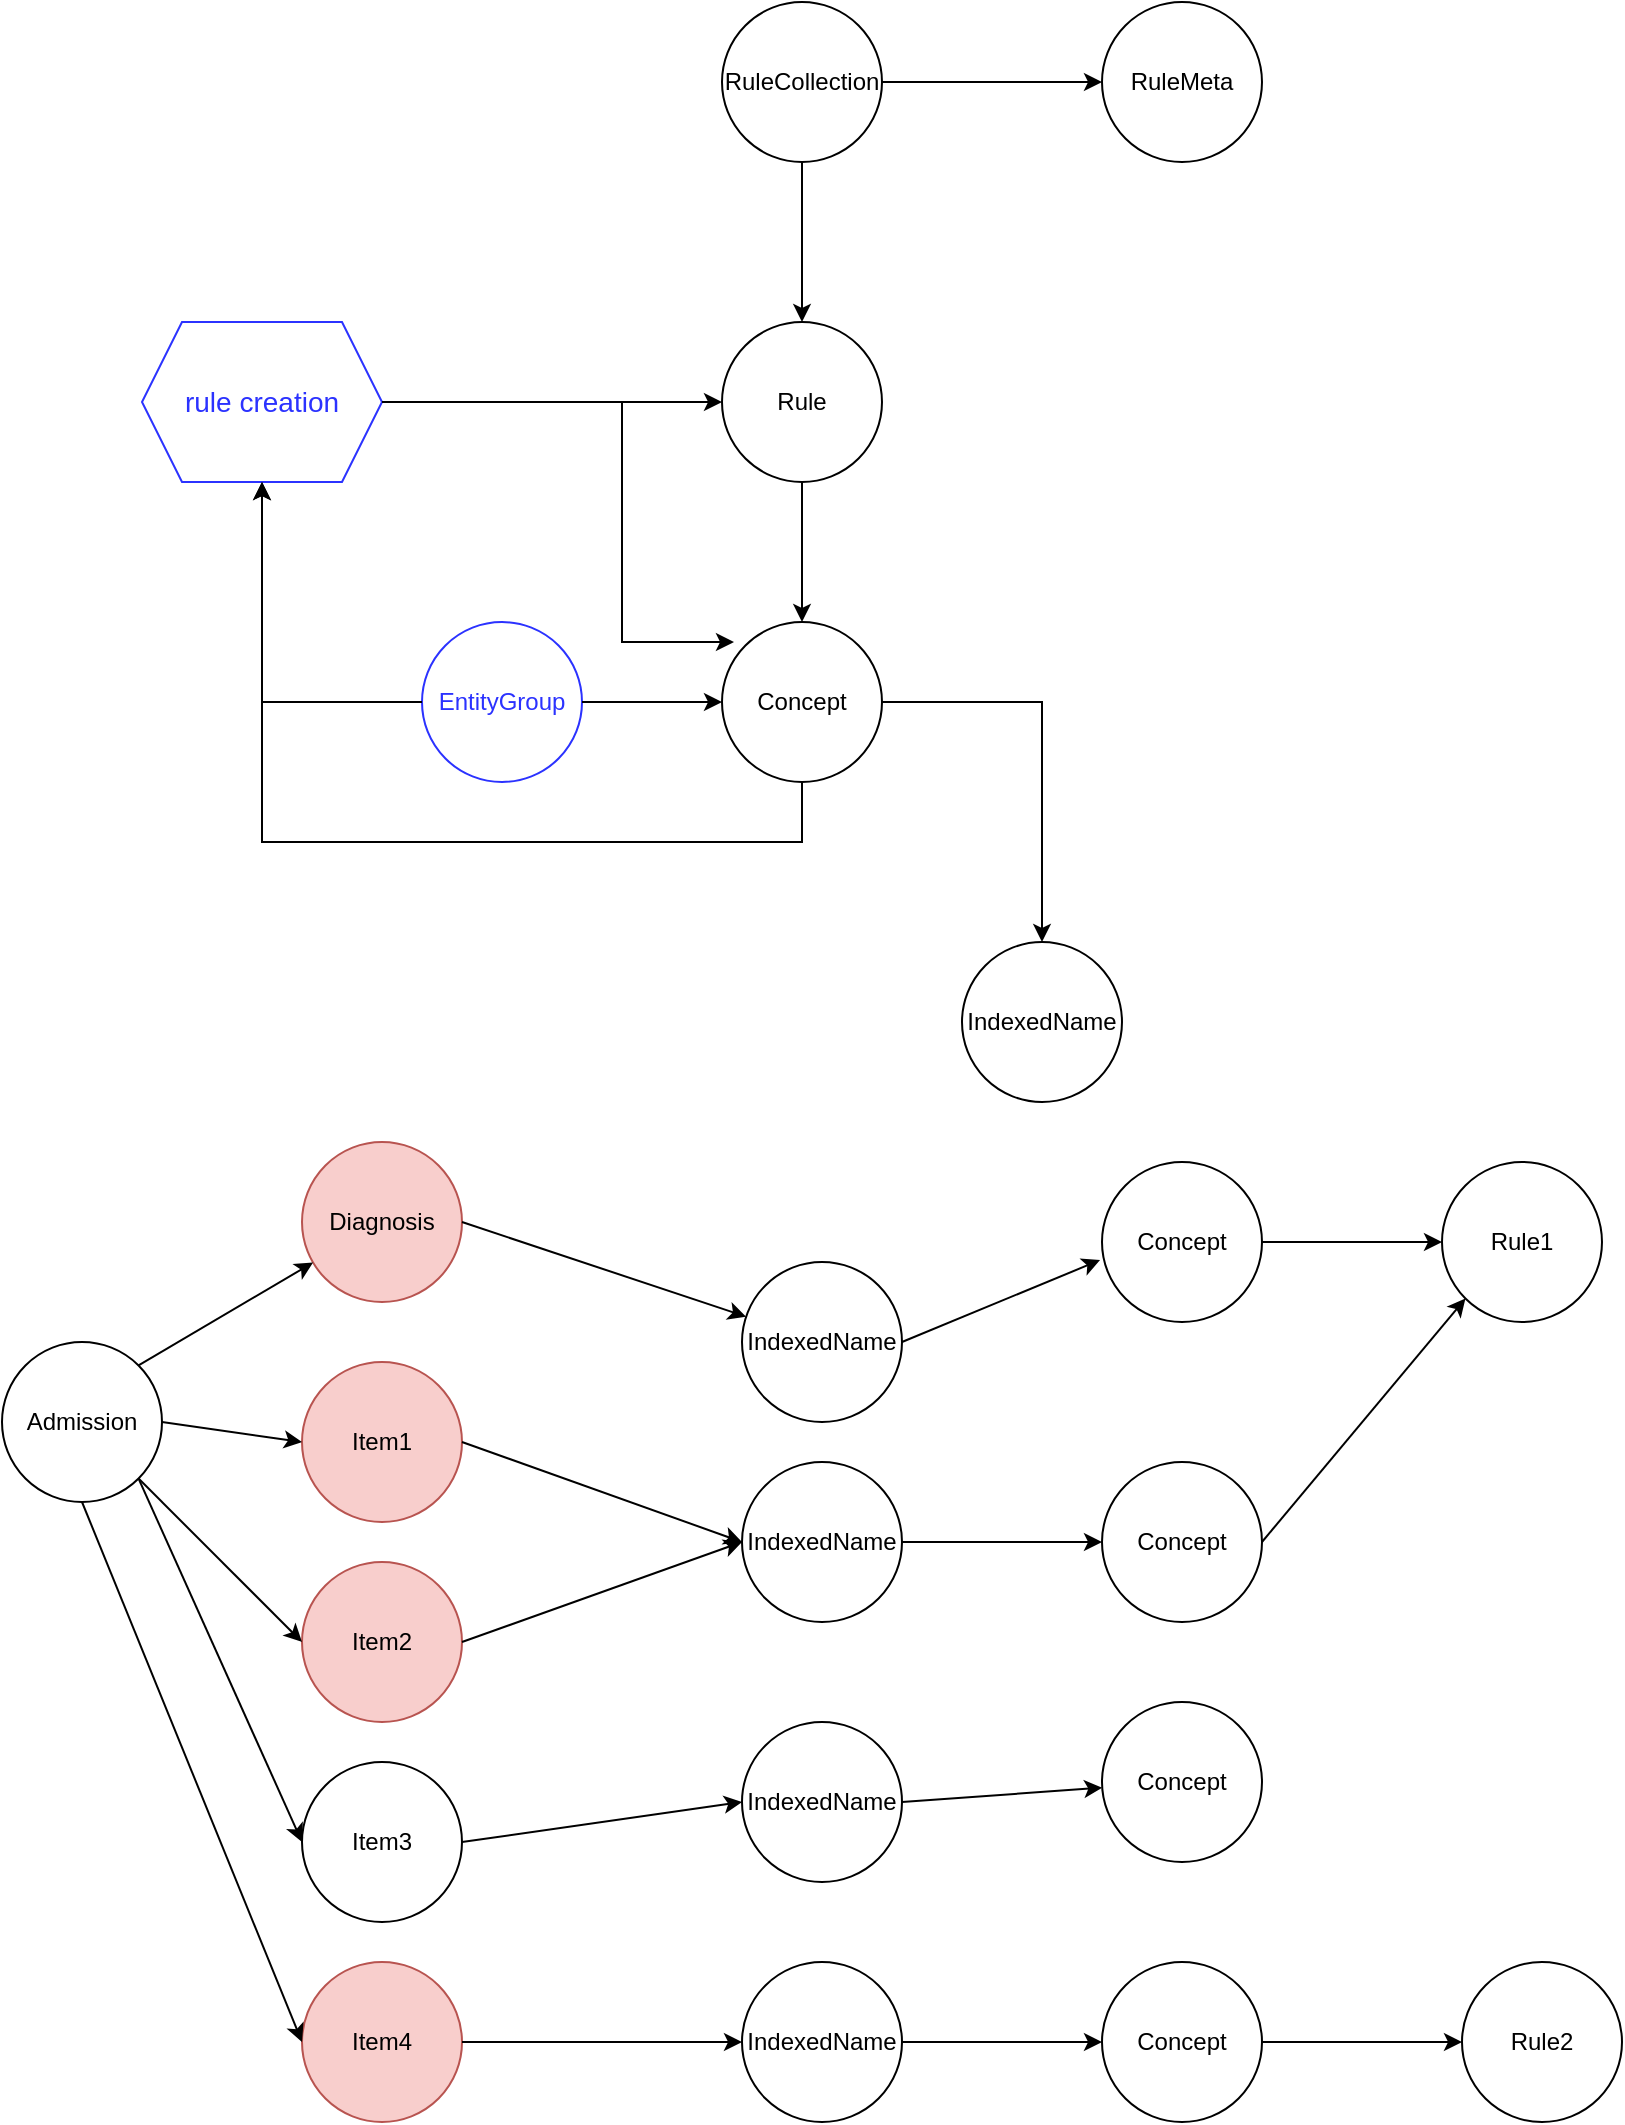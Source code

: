 <mxfile version="17.4.6" type="github">
  <diagram id="Uj9h9DkBMi4RGe9ZGqF9" name="Page-1">
    <mxGraphModel dx="1768" dy="801" grid="1" gridSize="10" guides="1" tooltips="1" connect="1" arrows="1" fold="1" page="1" pageScale="1" pageWidth="850" pageHeight="1100" math="0" shadow="0">
      <root>
        <mxCell id="0" />
        <mxCell id="1" parent="0" />
        <mxCell id="7_8eXOoVmeDTYa2T2Ox9-1" value="Concept" style="ellipse;whiteSpace=wrap;html=1;aspect=fixed;" parent="1" vertex="1">
          <mxGeometry x="250" y="400" width="80" height="80" as="geometry" />
        </mxCell>
        <mxCell id="7_8eXOoVmeDTYa2T2Ox9-2" value="Rule" style="ellipse;whiteSpace=wrap;html=1;aspect=fixed;" parent="1" vertex="1">
          <mxGeometry x="250" y="250" width="80" height="80" as="geometry" />
        </mxCell>
        <mxCell id="7_8eXOoVmeDTYa2T2Ox9-3" value="RuleCollection" style="ellipse;whiteSpace=wrap;html=1;aspect=fixed;" parent="1" vertex="1">
          <mxGeometry x="250" y="90" width="80" height="80" as="geometry" />
        </mxCell>
        <mxCell id="7_8eXOoVmeDTYa2T2Ox9-4" value="RuleMeta" style="ellipse;whiteSpace=wrap;html=1;aspect=fixed;" parent="1" vertex="1">
          <mxGeometry x="440" y="90" width="80" height="80" as="geometry" />
        </mxCell>
        <mxCell id="7_8eXOoVmeDTYa2T2Ox9-5" value="" style="endArrow=classic;html=1;rounded=0;exitX=0.5;exitY=1;exitDx=0;exitDy=0;entryX=0.5;entryY=0;entryDx=0;entryDy=0;" parent="1" source="7_8eXOoVmeDTYa2T2Ox9-3" target="7_8eXOoVmeDTYa2T2Ox9-2" edge="1">
          <mxGeometry width="50" height="50" relative="1" as="geometry">
            <mxPoint x="400" y="440" as="sourcePoint" />
            <mxPoint x="450" y="390" as="targetPoint" />
          </mxGeometry>
        </mxCell>
        <mxCell id="7_8eXOoVmeDTYa2T2Ox9-6" value="" style="endArrow=classic;html=1;rounded=0;exitX=0.5;exitY=1;exitDx=0;exitDy=0;entryX=0.5;entryY=0;entryDx=0;entryDy=0;" parent="1" source="7_8eXOoVmeDTYa2T2Ox9-2" target="7_8eXOoVmeDTYa2T2Ox9-1" edge="1">
          <mxGeometry width="50" height="50" relative="1" as="geometry">
            <mxPoint x="300" y="180" as="sourcePoint" />
            <mxPoint x="300" y="260" as="targetPoint" />
          </mxGeometry>
        </mxCell>
        <mxCell id="7_8eXOoVmeDTYa2T2Ox9-7" value="IndexedName" style="ellipse;whiteSpace=wrap;html=1;aspect=fixed;" parent="1" vertex="1">
          <mxGeometry x="370" y="560" width="80" height="80" as="geometry" />
        </mxCell>
        <mxCell id="7_8eXOoVmeDTYa2T2Ox9-10" value="" style="edgeStyle=segmentEdgeStyle;endArrow=classic;html=1;rounded=0;exitX=1;exitY=0.5;exitDx=0;exitDy=0;entryX=0.5;entryY=0;entryDx=0;entryDy=0;" parent="1" source="7_8eXOoVmeDTYa2T2Ox9-1" target="7_8eXOoVmeDTYa2T2Ox9-7" edge="1">
          <mxGeometry width="50" height="50" relative="1" as="geometry">
            <mxPoint x="400" y="440" as="sourcePoint" />
            <mxPoint x="450" y="390" as="targetPoint" />
          </mxGeometry>
        </mxCell>
        <mxCell id="7_8eXOoVmeDTYa2T2Ox9-12" value="" style="endArrow=classic;html=1;rounded=0;entryX=0;entryY=0.5;entryDx=0;entryDy=0;exitX=1;exitY=0.5;exitDx=0;exitDy=0;" parent="1" source="7_8eXOoVmeDTYa2T2Ox9-3" target="7_8eXOoVmeDTYa2T2Ox9-4" edge="1">
          <mxGeometry width="50" height="50" relative="1" as="geometry">
            <mxPoint x="400" y="440" as="sourcePoint" />
            <mxPoint x="450" y="390" as="targetPoint" />
          </mxGeometry>
        </mxCell>
        <mxCell id="7_8eXOoVmeDTYa2T2Ox9-13" value="&lt;font color=&quot;#2b32ff&quot;&gt;EntityGroup&lt;/font&gt;" style="ellipse;whiteSpace=wrap;html=1;aspect=fixed;strokeColor=#2B32FF;" parent="1" vertex="1">
          <mxGeometry x="100" y="400" width="80" height="80" as="geometry" />
        </mxCell>
        <mxCell id="7_8eXOoVmeDTYa2T2Ox9-14" value="" style="endArrow=classic;html=1;rounded=0;fontSize=8;fontColor=#2B32FF;exitX=1;exitY=0.5;exitDx=0;exitDy=0;entryX=0;entryY=0.5;entryDx=0;entryDy=0;" parent="1" source="7_8eXOoVmeDTYa2T2Ox9-13" target="7_8eXOoVmeDTYa2T2Ox9-1" edge="1">
          <mxGeometry width="50" height="50" relative="1" as="geometry">
            <mxPoint x="280" y="440" as="sourcePoint" />
            <mxPoint x="330" y="390" as="targetPoint" />
          </mxGeometry>
        </mxCell>
        <mxCell id="7_8eXOoVmeDTYa2T2Ox9-18" value="rule creation" style="shape=hexagon;perimeter=hexagonPerimeter2;whiteSpace=wrap;html=1;fixedSize=1;fontSize=14;fontColor=#2B32FF;strokeColor=#2B32FF;" parent="1" vertex="1">
          <mxGeometry x="-40" y="250" width="120" height="80" as="geometry" />
        </mxCell>
        <mxCell id="7_8eXOoVmeDTYa2T2Ox9-19" value="" style="edgeStyle=segmentEdgeStyle;endArrow=classic;html=1;rounded=0;fontSize=14;fontColor=#2B32FF;entryX=0.5;entryY=1;entryDx=0;entryDy=0;exitX=0;exitY=0.5;exitDx=0;exitDy=0;" parent="1" source="7_8eXOoVmeDTYa2T2Ox9-13" target="7_8eXOoVmeDTYa2T2Ox9-18" edge="1">
          <mxGeometry width="50" height="50" relative="1" as="geometry">
            <mxPoint x="400" y="420" as="sourcePoint" />
            <mxPoint x="450" y="370" as="targetPoint" />
          </mxGeometry>
        </mxCell>
        <mxCell id="7_8eXOoVmeDTYa2T2Ox9-20" value="" style="endArrow=classic;html=1;rounded=0;fontSize=14;fontColor=#2B32FF;exitX=1;exitY=0.5;exitDx=0;exitDy=0;entryX=0;entryY=0.5;entryDx=0;entryDy=0;" parent="1" source="7_8eXOoVmeDTYa2T2Ox9-18" target="7_8eXOoVmeDTYa2T2Ox9-2" edge="1">
          <mxGeometry width="50" height="50" relative="1" as="geometry">
            <mxPoint x="400" y="420" as="sourcePoint" />
            <mxPoint x="450" y="370" as="targetPoint" />
          </mxGeometry>
        </mxCell>
        <mxCell id="7_8eXOoVmeDTYa2T2Ox9-21" value="" style="edgeStyle=elbowEdgeStyle;elbow=horizontal;endArrow=classic;html=1;rounded=0;fontSize=14;fontColor=#2B32FF;exitX=1;exitY=0.5;exitDx=0;exitDy=0;entryX=0.075;entryY=0.125;entryDx=0;entryDy=0;entryPerimeter=0;" parent="1" source="7_8eXOoVmeDTYa2T2Ox9-18" target="7_8eXOoVmeDTYa2T2Ox9-1" edge="1">
          <mxGeometry width="50" height="50" relative="1" as="geometry">
            <mxPoint x="400" y="420" as="sourcePoint" />
            <mxPoint x="450" y="370" as="targetPoint" />
            <Array as="points">
              <mxPoint x="200" y="350" />
            </Array>
          </mxGeometry>
        </mxCell>
        <mxCell id="7_8eXOoVmeDTYa2T2Ox9-22" value="" style="edgeStyle=segmentEdgeStyle;endArrow=classic;html=1;rounded=0;fontSize=14;fontColor=#2B32FF;entryX=0.5;entryY=1;entryDx=0;entryDy=0;exitX=0.5;exitY=1;exitDx=0;exitDy=0;" parent="1" source="7_8eXOoVmeDTYa2T2Ox9-1" target="7_8eXOoVmeDTYa2T2Ox9-18" edge="1">
          <mxGeometry width="50" height="50" relative="1" as="geometry">
            <mxPoint x="110" y="450" as="sourcePoint" />
            <mxPoint x="30" y="340" as="targetPoint" />
            <Array as="points">
              <mxPoint x="290" y="510" />
              <mxPoint x="20" y="510" />
            </Array>
          </mxGeometry>
        </mxCell>
        <mxCell id="ToCziA8nSgazayNwWKZx-1" value="Admission" style="ellipse;whiteSpace=wrap;html=1;aspect=fixed;" vertex="1" parent="1">
          <mxGeometry x="-110" y="760" width="80" height="80" as="geometry" />
        </mxCell>
        <mxCell id="ToCziA8nSgazayNwWKZx-2" value="Diagnosis" style="ellipse;whiteSpace=wrap;html=1;aspect=fixed;fillColor=#f8cecc;strokeColor=#b85450;" vertex="1" parent="1">
          <mxGeometry x="40" y="660" width="80" height="80" as="geometry" />
        </mxCell>
        <mxCell id="ToCziA8nSgazayNwWKZx-3" value="Item1" style="ellipse;whiteSpace=wrap;html=1;aspect=fixed;fillColor=#f8cecc;strokeColor=#b85450;" vertex="1" parent="1">
          <mxGeometry x="40" y="770" width="80" height="80" as="geometry" />
        </mxCell>
        <mxCell id="ToCziA8nSgazayNwWKZx-4" value="Item2" style="ellipse;whiteSpace=wrap;html=1;aspect=fixed;fillColor=#f8cecc;strokeColor=#b85450;" vertex="1" parent="1">
          <mxGeometry x="40" y="870" width="80" height="80" as="geometry" />
        </mxCell>
        <mxCell id="ToCziA8nSgazayNwWKZx-5" value="Item3" style="ellipse;whiteSpace=wrap;html=1;aspect=fixed;" vertex="1" parent="1">
          <mxGeometry x="40" y="970" width="80" height="80" as="geometry" />
        </mxCell>
        <mxCell id="ToCziA8nSgazayNwWKZx-6" value="Item4" style="ellipse;whiteSpace=wrap;html=1;aspect=fixed;fillColor=#f8cecc;strokeColor=#b85450;" vertex="1" parent="1">
          <mxGeometry x="40" y="1070" width="80" height="80" as="geometry" />
        </mxCell>
        <mxCell id="ToCziA8nSgazayNwWKZx-7" value="" style="endArrow=classic;html=1;rounded=0;exitX=1;exitY=0.5;exitDx=0;exitDy=0;" edge="1" parent="1" source="ToCziA8nSgazayNwWKZx-2" target="ToCziA8nSgazayNwWKZx-8">
          <mxGeometry width="50" height="50" relative="1" as="geometry">
            <mxPoint x="310" y="850" as="sourcePoint" />
            <mxPoint x="260" y="760" as="targetPoint" />
          </mxGeometry>
        </mxCell>
        <mxCell id="ToCziA8nSgazayNwWKZx-8" value="IndexedName" style="ellipse;whiteSpace=wrap;html=1;aspect=fixed;" vertex="1" parent="1">
          <mxGeometry x="260" y="720" width="80" height="80" as="geometry" />
        </mxCell>
        <mxCell id="ToCziA8nSgazayNwWKZx-9" value="IndexedName" style="ellipse;whiteSpace=wrap;html=1;aspect=fixed;" vertex="1" parent="1">
          <mxGeometry x="260" y="820" width="80" height="80" as="geometry" />
        </mxCell>
        <mxCell id="ToCziA8nSgazayNwWKZx-10" value="" style="endArrow=classic;html=1;rounded=0;exitX=1;exitY=0.5;exitDx=0;exitDy=0;entryX=0;entryY=0.5;entryDx=0;entryDy=0;" edge="1" parent="1" source="ToCziA8nSgazayNwWKZx-3" target="ToCziA8nSgazayNwWKZx-9">
          <mxGeometry width="50" height="50" relative="1" as="geometry">
            <mxPoint x="310" y="850" as="sourcePoint" />
            <mxPoint x="360" y="800" as="targetPoint" />
          </mxGeometry>
        </mxCell>
        <mxCell id="ToCziA8nSgazayNwWKZx-11" value="" style="endArrow=classic;html=1;rounded=0;exitX=1;exitY=0.5;exitDx=0;exitDy=0;entryX=0;entryY=0.5;entryDx=0;entryDy=0;" edge="1" parent="1" source="ToCziA8nSgazayNwWKZx-4" target="ToCziA8nSgazayNwWKZx-9">
          <mxGeometry width="50" height="50" relative="1" as="geometry">
            <mxPoint x="310" y="850" as="sourcePoint" />
            <mxPoint x="360" y="800" as="targetPoint" />
          </mxGeometry>
        </mxCell>
        <mxCell id="ToCziA8nSgazayNwWKZx-12" value="IndexedName" style="ellipse;whiteSpace=wrap;html=1;aspect=fixed;" vertex="1" parent="1">
          <mxGeometry x="260" y="950" width="80" height="80" as="geometry" />
        </mxCell>
        <mxCell id="ToCziA8nSgazayNwWKZx-13" value="" style="endArrow=classic;html=1;rounded=0;exitX=1;exitY=0.5;exitDx=0;exitDy=0;entryX=0;entryY=0.5;entryDx=0;entryDy=0;" edge="1" parent="1" source="ToCziA8nSgazayNwWKZx-5" target="ToCziA8nSgazayNwWKZx-12">
          <mxGeometry width="50" height="50" relative="1" as="geometry">
            <mxPoint x="130" y="920" as="sourcePoint" />
            <mxPoint x="270" y="870" as="targetPoint" />
          </mxGeometry>
        </mxCell>
        <mxCell id="ToCziA8nSgazayNwWKZx-14" value="IndexedName" style="ellipse;whiteSpace=wrap;html=1;aspect=fixed;" vertex="1" parent="1">
          <mxGeometry x="260" y="1070" width="80" height="80" as="geometry" />
        </mxCell>
        <mxCell id="ToCziA8nSgazayNwWKZx-15" value="" style="endArrow=classic;html=1;rounded=0;exitX=1;exitY=0.5;exitDx=0;exitDy=0;entryX=0;entryY=0.5;entryDx=0;entryDy=0;" edge="1" parent="1" source="ToCziA8nSgazayNwWKZx-6" target="ToCziA8nSgazayNwWKZx-14">
          <mxGeometry width="50" height="50" relative="1" as="geometry">
            <mxPoint x="130" y="1020" as="sourcePoint" />
            <mxPoint x="270" y="1000" as="targetPoint" />
          </mxGeometry>
        </mxCell>
        <mxCell id="ToCziA8nSgazayNwWKZx-16" value="Concept" style="ellipse;whiteSpace=wrap;html=1;aspect=fixed;" vertex="1" parent="1">
          <mxGeometry x="440" y="670" width="80" height="80" as="geometry" />
        </mxCell>
        <mxCell id="ToCziA8nSgazayNwWKZx-17" value="Concept" style="ellipse;whiteSpace=wrap;html=1;aspect=fixed;" vertex="1" parent="1">
          <mxGeometry x="440" y="820" width="80" height="80" as="geometry" />
        </mxCell>
        <mxCell id="ToCziA8nSgazayNwWKZx-18" value="Concept" style="ellipse;whiteSpace=wrap;html=1;aspect=fixed;" vertex="1" parent="1">
          <mxGeometry x="440" y="940" width="80" height="80" as="geometry" />
        </mxCell>
        <mxCell id="ToCziA8nSgazayNwWKZx-19" value="Concept" style="ellipse;whiteSpace=wrap;html=1;aspect=fixed;" vertex="1" parent="1">
          <mxGeometry x="440" y="1070" width="80" height="80" as="geometry" />
        </mxCell>
        <mxCell id="ToCziA8nSgazayNwWKZx-20" value="" style="endArrow=classic;html=1;rounded=0;exitX=1;exitY=0.5;exitDx=0;exitDy=0;entryX=0;entryY=0.5;entryDx=0;entryDy=0;" edge="1" parent="1" source="ToCziA8nSgazayNwWKZx-9" target="ToCziA8nSgazayNwWKZx-17">
          <mxGeometry width="50" height="50" relative="1" as="geometry">
            <mxPoint x="130" y="820" as="sourcePoint" />
            <mxPoint x="270" y="870" as="targetPoint" />
          </mxGeometry>
        </mxCell>
        <mxCell id="ToCziA8nSgazayNwWKZx-21" value="" style="endArrow=classic;html=1;rounded=0;exitX=1;exitY=0.5;exitDx=0;exitDy=0;entryX=-0.012;entryY=0.613;entryDx=0;entryDy=0;entryPerimeter=0;" edge="1" parent="1" source="ToCziA8nSgazayNwWKZx-8" target="ToCziA8nSgazayNwWKZx-16">
          <mxGeometry width="50" height="50" relative="1" as="geometry">
            <mxPoint x="350" y="870" as="sourcePoint" />
            <mxPoint x="450" y="870" as="targetPoint" />
          </mxGeometry>
        </mxCell>
        <mxCell id="ToCziA8nSgazayNwWKZx-22" value="" style="endArrow=classic;html=1;rounded=0;exitX=1;exitY=0;exitDx=0;exitDy=0;" edge="1" parent="1" source="ToCziA8nSgazayNwWKZx-1" target="ToCziA8nSgazayNwWKZx-2">
          <mxGeometry width="50" height="50" relative="1" as="geometry">
            <mxPoint x="130" y="710" as="sourcePoint" />
            <mxPoint x="272.053" y="757.351" as="targetPoint" />
          </mxGeometry>
        </mxCell>
        <mxCell id="ToCziA8nSgazayNwWKZx-23" value="" style="endArrow=classic;html=1;rounded=0;exitX=1;exitY=0.5;exitDx=0;exitDy=0;entryX=0;entryY=0.5;entryDx=0;entryDy=0;" edge="1" parent="1" source="ToCziA8nSgazayNwWKZx-1" target="ToCziA8nSgazayNwWKZx-3">
          <mxGeometry width="50" height="50" relative="1" as="geometry">
            <mxPoint x="140" y="720" as="sourcePoint" />
            <mxPoint x="282.053" y="767.351" as="targetPoint" />
          </mxGeometry>
        </mxCell>
        <mxCell id="ToCziA8nSgazayNwWKZx-24" value="" style="endArrow=classic;html=1;rounded=0;exitX=1;exitY=1;exitDx=0;exitDy=0;entryX=0;entryY=0.5;entryDx=0;entryDy=0;" edge="1" parent="1" source="ToCziA8nSgazayNwWKZx-1" target="ToCziA8nSgazayNwWKZx-4">
          <mxGeometry width="50" height="50" relative="1" as="geometry">
            <mxPoint x="150" y="730" as="sourcePoint" />
            <mxPoint x="292.053" y="777.351" as="targetPoint" />
          </mxGeometry>
        </mxCell>
        <mxCell id="ToCziA8nSgazayNwWKZx-25" value="" style="endArrow=classic;html=1;rounded=0;exitX=1;exitY=1;exitDx=0;exitDy=0;entryX=0;entryY=0.5;entryDx=0;entryDy=0;" edge="1" parent="1" source="ToCziA8nSgazayNwWKZx-1" target="ToCziA8nSgazayNwWKZx-5">
          <mxGeometry width="50" height="50" relative="1" as="geometry">
            <mxPoint x="160" y="740" as="sourcePoint" />
            <mxPoint x="302.053" y="787.351" as="targetPoint" />
          </mxGeometry>
        </mxCell>
        <mxCell id="ToCziA8nSgazayNwWKZx-26" value="" style="endArrow=classic;html=1;rounded=0;exitX=0.5;exitY=1;exitDx=0;exitDy=0;entryX=0;entryY=0.5;entryDx=0;entryDy=0;" edge="1" parent="1" source="ToCziA8nSgazayNwWKZx-1" target="ToCziA8nSgazayNwWKZx-6">
          <mxGeometry width="50" height="50" relative="1" as="geometry">
            <mxPoint x="170" y="750" as="sourcePoint" />
            <mxPoint x="312.053" y="797.351" as="targetPoint" />
          </mxGeometry>
        </mxCell>
        <mxCell id="ToCziA8nSgazayNwWKZx-27" value="Rule1" style="ellipse;whiteSpace=wrap;html=1;aspect=fixed;" vertex="1" parent="1">
          <mxGeometry x="610" y="670" width="80" height="80" as="geometry" />
        </mxCell>
        <mxCell id="ToCziA8nSgazayNwWKZx-28" value="Rule2" style="ellipse;whiteSpace=wrap;html=1;aspect=fixed;" vertex="1" parent="1">
          <mxGeometry x="620" y="1070" width="80" height="80" as="geometry" />
        </mxCell>
        <mxCell id="ToCziA8nSgazayNwWKZx-29" value="" style="endArrow=classic;html=1;rounded=0;exitX=1;exitY=0.5;exitDx=0;exitDy=0;" edge="1" parent="1" source="ToCziA8nSgazayNwWKZx-12" target="ToCziA8nSgazayNwWKZx-18">
          <mxGeometry width="50" height="50" relative="1" as="geometry">
            <mxPoint x="350" y="870" as="sourcePoint" />
            <mxPoint x="450" y="870" as="targetPoint" />
          </mxGeometry>
        </mxCell>
        <mxCell id="ToCziA8nSgazayNwWKZx-30" value="" style="endArrow=classic;html=1;rounded=0;exitX=1;exitY=0.5;exitDx=0;exitDy=0;entryX=0;entryY=0.5;entryDx=0;entryDy=0;" edge="1" parent="1" source="ToCziA8nSgazayNwWKZx-14" target="ToCziA8nSgazayNwWKZx-19">
          <mxGeometry width="50" height="50" relative="1" as="geometry">
            <mxPoint x="350" y="1000" as="sourcePoint" />
            <mxPoint x="450.102" y="992.85" as="targetPoint" />
          </mxGeometry>
        </mxCell>
        <mxCell id="ToCziA8nSgazayNwWKZx-31" value="" style="endArrow=classic;html=1;rounded=0;exitX=1;exitY=0.5;exitDx=0;exitDy=0;entryX=0;entryY=0.5;entryDx=0;entryDy=0;" edge="1" parent="1" source="ToCziA8nSgazayNwWKZx-16" target="ToCziA8nSgazayNwWKZx-27">
          <mxGeometry width="50" height="50" relative="1" as="geometry">
            <mxPoint x="360" y="1010" as="sourcePoint" />
            <mxPoint x="460.102" y="1002.85" as="targetPoint" />
          </mxGeometry>
        </mxCell>
        <mxCell id="ToCziA8nSgazayNwWKZx-32" value="" style="endArrow=classic;html=1;rounded=0;entryX=0;entryY=1;entryDx=0;entryDy=0;" edge="1" parent="1" target="ToCziA8nSgazayNwWKZx-27">
          <mxGeometry width="50" height="50" relative="1" as="geometry">
            <mxPoint x="520" y="860" as="sourcePoint" />
            <mxPoint x="470.102" y="1012.85" as="targetPoint" />
          </mxGeometry>
        </mxCell>
        <mxCell id="ToCziA8nSgazayNwWKZx-33" value="" style="endArrow=classic;html=1;rounded=0;exitX=1;exitY=0.5;exitDx=0;exitDy=0;entryX=0;entryY=0.5;entryDx=0;entryDy=0;" edge="1" parent="1" source="ToCziA8nSgazayNwWKZx-19" target="ToCziA8nSgazayNwWKZx-28">
          <mxGeometry width="50" height="50" relative="1" as="geometry">
            <mxPoint x="380" y="1030" as="sourcePoint" />
            <mxPoint x="480.102" y="1022.85" as="targetPoint" />
          </mxGeometry>
        </mxCell>
      </root>
    </mxGraphModel>
  </diagram>
</mxfile>
